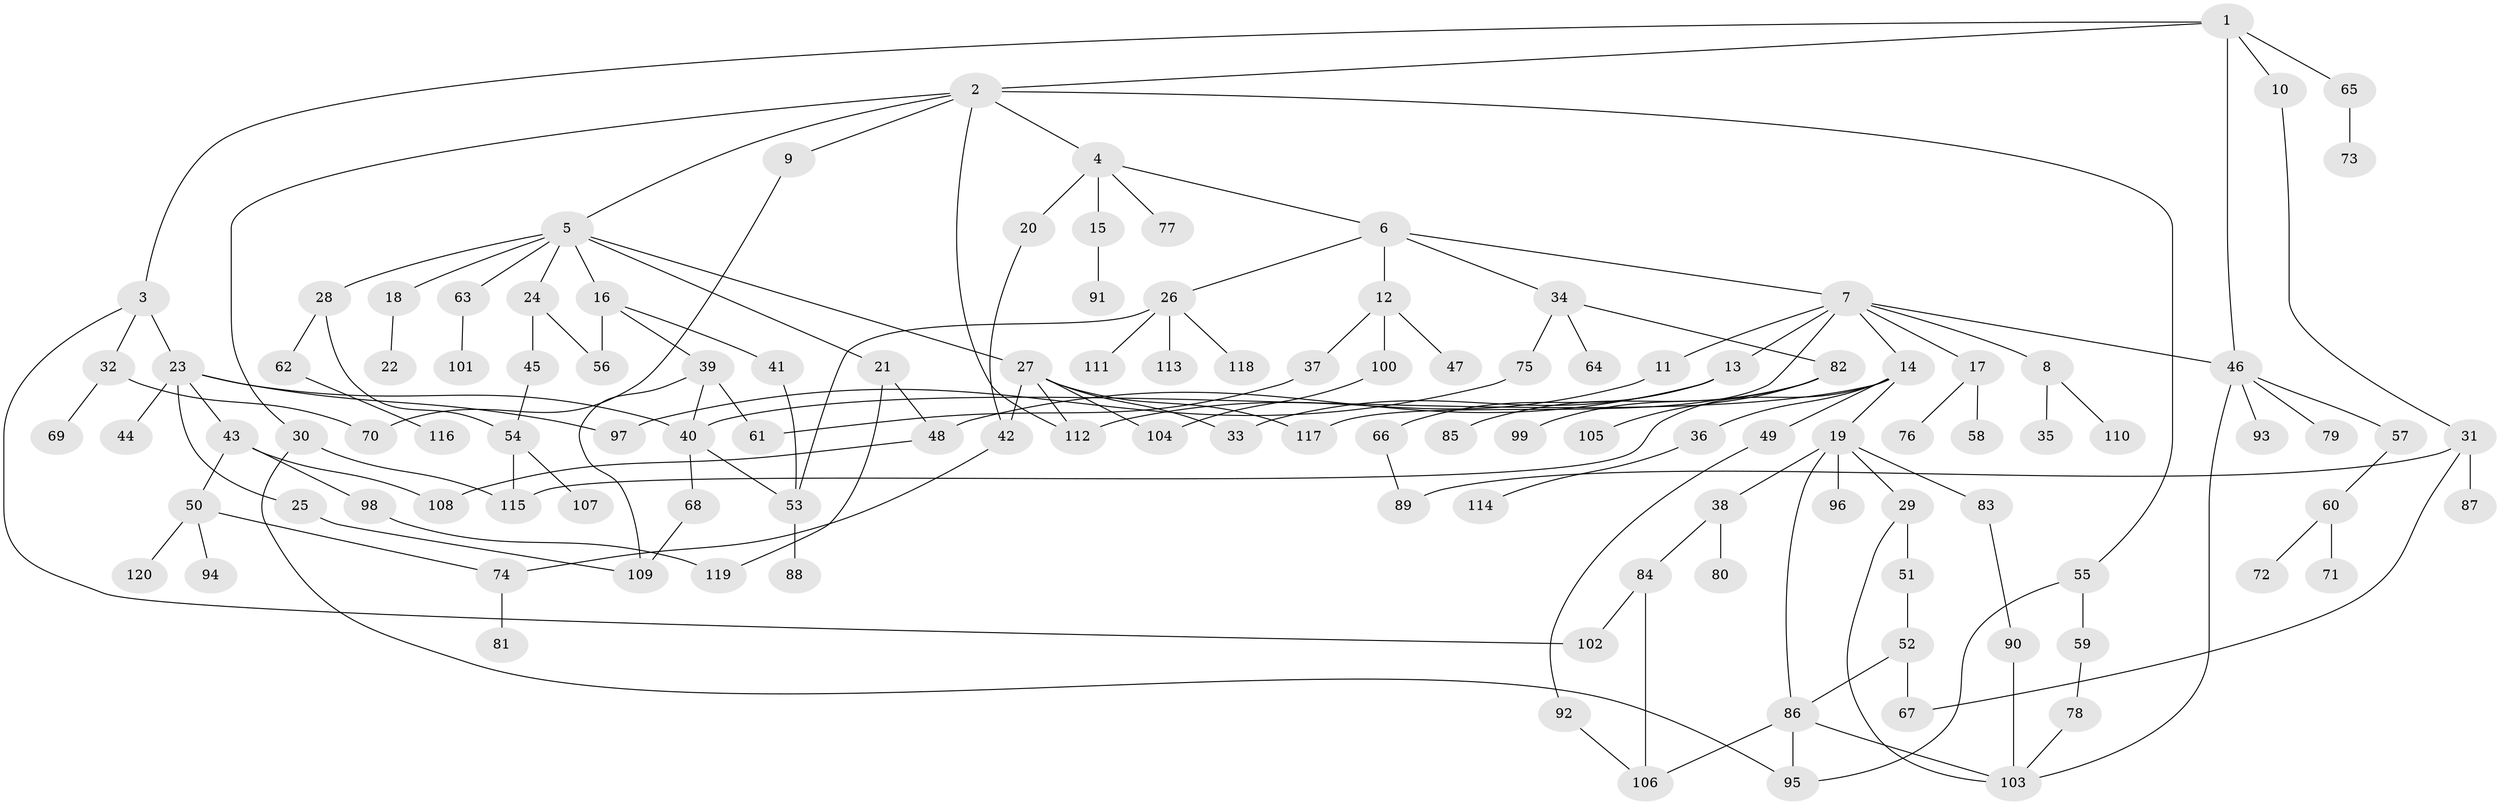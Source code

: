 // Generated by graph-tools (version 1.1) at 2025/41/03/09/25 04:41:04]
// undirected, 120 vertices, 155 edges
graph export_dot {
graph [start="1"]
  node [color=gray90,style=filled];
  1;
  2;
  3;
  4;
  5;
  6;
  7;
  8;
  9;
  10;
  11;
  12;
  13;
  14;
  15;
  16;
  17;
  18;
  19;
  20;
  21;
  22;
  23;
  24;
  25;
  26;
  27;
  28;
  29;
  30;
  31;
  32;
  33;
  34;
  35;
  36;
  37;
  38;
  39;
  40;
  41;
  42;
  43;
  44;
  45;
  46;
  47;
  48;
  49;
  50;
  51;
  52;
  53;
  54;
  55;
  56;
  57;
  58;
  59;
  60;
  61;
  62;
  63;
  64;
  65;
  66;
  67;
  68;
  69;
  70;
  71;
  72;
  73;
  74;
  75;
  76;
  77;
  78;
  79;
  80;
  81;
  82;
  83;
  84;
  85;
  86;
  87;
  88;
  89;
  90;
  91;
  92;
  93;
  94;
  95;
  96;
  97;
  98;
  99;
  100;
  101;
  102;
  103;
  104;
  105;
  106;
  107;
  108;
  109;
  110;
  111;
  112;
  113;
  114;
  115;
  116;
  117;
  118;
  119;
  120;
  1 -- 2;
  1 -- 3;
  1 -- 10;
  1 -- 46;
  1 -- 65;
  2 -- 4;
  2 -- 5;
  2 -- 9;
  2 -- 30;
  2 -- 55;
  2 -- 112;
  3 -- 23;
  3 -- 32;
  3 -- 102;
  4 -- 6;
  4 -- 15;
  4 -- 20;
  4 -- 77;
  5 -- 16;
  5 -- 18;
  5 -- 21;
  5 -- 24;
  5 -- 27;
  5 -- 28;
  5 -- 63;
  6 -- 7;
  6 -- 12;
  6 -- 26;
  6 -- 34;
  7 -- 8;
  7 -- 11;
  7 -- 13;
  7 -- 14;
  7 -- 17;
  7 -- 117;
  7 -- 46;
  8 -- 35;
  8 -- 110;
  9 -- 70;
  10 -- 31;
  11 -- 112;
  12 -- 37;
  12 -- 47;
  12 -- 100;
  13 -- 33;
  13 -- 48;
  13 -- 66;
  14 -- 19;
  14 -- 36;
  14 -- 40;
  14 -- 49;
  14 -- 115;
  15 -- 91;
  16 -- 39;
  16 -- 41;
  16 -- 56;
  17 -- 58;
  17 -- 76;
  18 -- 22;
  19 -- 29;
  19 -- 38;
  19 -- 83;
  19 -- 96;
  19 -- 86;
  20 -- 42;
  21 -- 119;
  21 -- 48;
  23 -- 25;
  23 -- 43;
  23 -- 44;
  23 -- 97;
  23 -- 40;
  24 -- 45;
  24 -- 56;
  25 -- 109;
  26 -- 111;
  26 -- 113;
  26 -- 118;
  26 -- 53;
  27 -- 42;
  27 -- 117;
  27 -- 104;
  27 -- 112;
  27 -- 33;
  28 -- 62;
  28 -- 54;
  29 -- 51;
  29 -- 103;
  30 -- 115;
  30 -- 95;
  31 -- 87;
  31 -- 89;
  31 -- 67;
  32 -- 69;
  32 -- 70;
  34 -- 64;
  34 -- 75;
  34 -- 82;
  36 -- 114;
  37 -- 61;
  38 -- 80;
  38 -- 84;
  39 -- 61;
  39 -- 109;
  39 -- 40;
  40 -- 53;
  40 -- 68;
  41 -- 53;
  42 -- 74;
  43 -- 50;
  43 -- 98;
  43 -- 108;
  45 -- 54;
  46 -- 57;
  46 -- 79;
  46 -- 93;
  46 -- 103;
  48 -- 108;
  49 -- 92;
  50 -- 74;
  50 -- 94;
  50 -- 120;
  51 -- 52;
  52 -- 67;
  52 -- 86;
  53 -- 88;
  54 -- 107;
  54 -- 115;
  55 -- 59;
  55 -- 95;
  57 -- 60;
  59 -- 78;
  60 -- 71;
  60 -- 72;
  62 -- 116;
  63 -- 101;
  65 -- 73;
  66 -- 89;
  68 -- 109;
  74 -- 81;
  75 -- 97;
  78 -- 103;
  82 -- 85;
  82 -- 99;
  82 -- 105;
  83 -- 90;
  84 -- 106;
  84 -- 102;
  86 -- 95;
  86 -- 106;
  86 -- 103;
  90 -- 103;
  92 -- 106;
  98 -- 119;
  100 -- 104;
}
